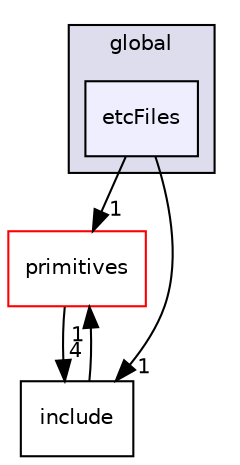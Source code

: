 digraph "src/OpenFOAM/global/etcFiles" {
  bgcolor=transparent;
  compound=true
  node [ fontsize="10", fontname="Helvetica"];
  edge [ labelfontsize="10", labelfontname="Helvetica"];
  subgraph clusterdir_8583492183f4d27c76555f8f333dd07b {
    graph [ bgcolor="#ddddee", pencolor="black", label="global" fontname="Helvetica", fontsize="10", URL="dir_8583492183f4d27c76555f8f333dd07b.html"]
  dir_2ff82ef3fcdf8a274f24aecacb843106 [shape=box, label="etcFiles", style="filled", fillcolor="#eeeeff", pencolor="black", URL="dir_2ff82ef3fcdf8a274f24aecacb843106.html"];
  }
  dir_3e50f45338116b169052b428016851aa [shape=box label="primitives" color="red" URL="dir_3e50f45338116b169052b428016851aa.html"];
  dir_e954e9f5966bc1c681a414ec8bd0ee15 [shape=box label="include" URL="dir_e954e9f5966bc1c681a414ec8bd0ee15.html"];
  dir_2ff82ef3fcdf8a274f24aecacb843106->dir_3e50f45338116b169052b428016851aa [headlabel="1", labeldistance=1.5 headhref="dir_002142_002358.html"];
  dir_2ff82ef3fcdf8a274f24aecacb843106->dir_e954e9f5966bc1c681a414ec8bd0ee15 [headlabel="1", labeldistance=1.5 headhref="dir_002142_002152.html"];
  dir_3e50f45338116b169052b428016851aa->dir_e954e9f5966bc1c681a414ec8bd0ee15 [headlabel="4", labeldistance=1.5 headhref="dir_002358_002152.html"];
  dir_e954e9f5966bc1c681a414ec8bd0ee15->dir_3e50f45338116b169052b428016851aa [headlabel="1", labeldistance=1.5 headhref="dir_002152_002358.html"];
}
